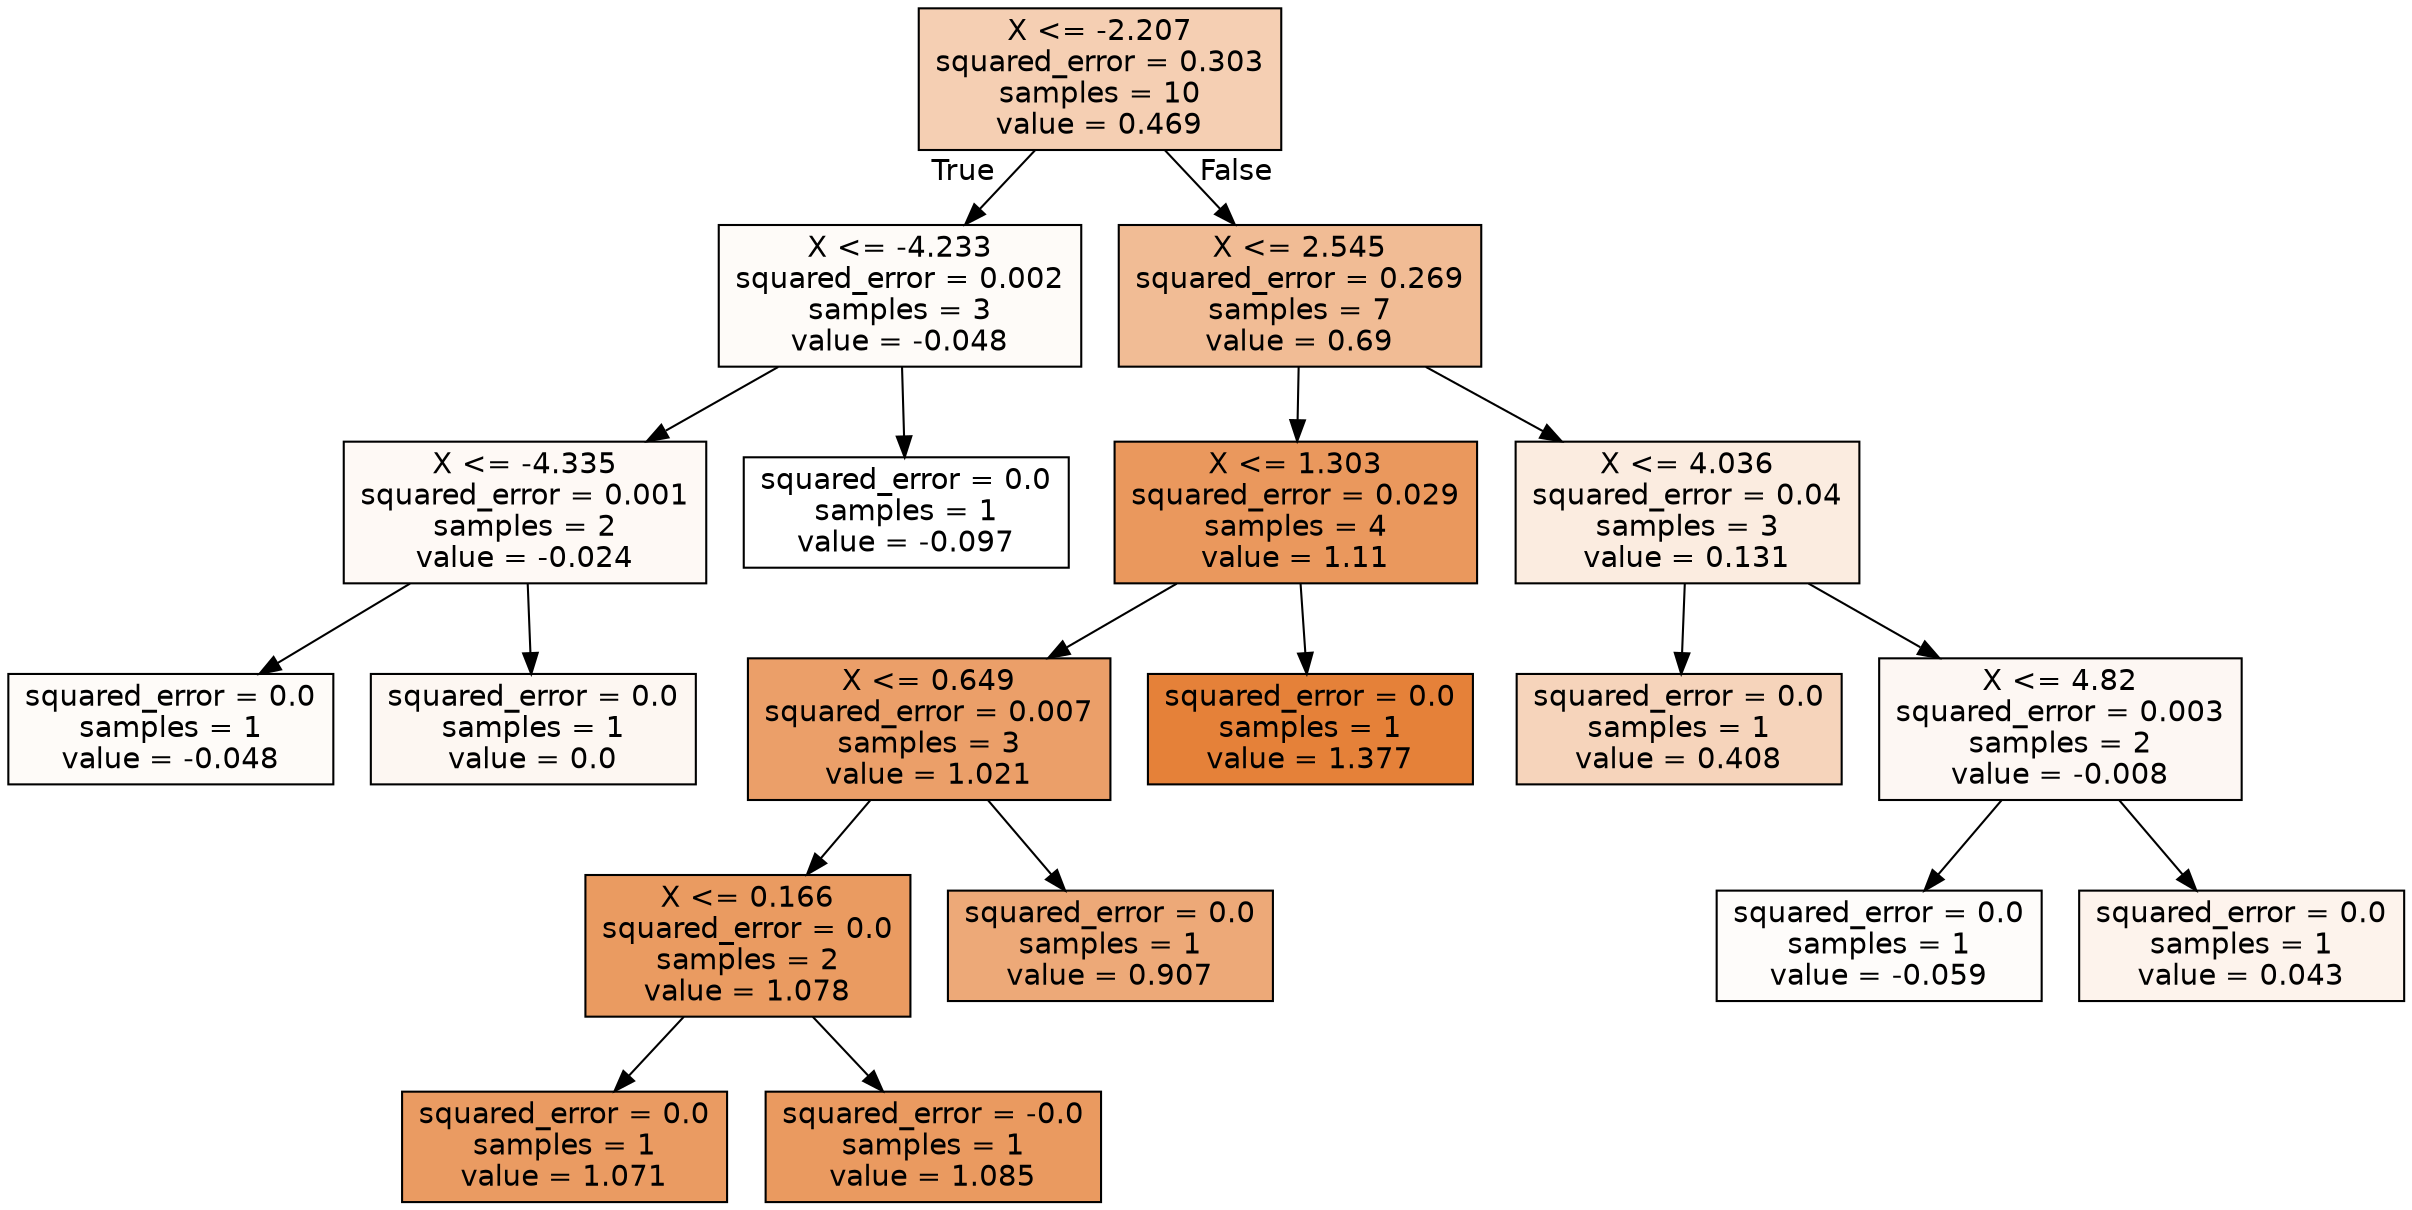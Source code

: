 digraph Tree {
node [shape=box, style="filled", color="black", fontname="helvetica"] ;
edge [fontname="helvetica"] ;
0 [label="X <= -2.207\nsquared_error = 0.303\nsamples = 10\nvalue = 0.469", fillcolor="#f5cfb3"] ;
1 [label="X <= -4.233\nsquared_error = 0.002\nsamples = 3\nvalue = -0.048", fillcolor="#fefbf8"] ;
0 -> 1 [labeldistance=2.5, labelangle=45, headlabel="True"] ;
2 [label="X <= -4.335\nsquared_error = 0.001\nsamples = 2\nvalue = -0.024", fillcolor="#fef9f5"] ;
1 -> 2 ;
3 [label="squared_error = 0.0\nsamples = 1\nvalue = -0.048", fillcolor="#fefbf8"] ;
2 -> 3 ;
4 [label="squared_error = 0.0\nsamples = 1\nvalue = 0.0", fillcolor="#fdf7f2"] ;
2 -> 4 ;
5 [label="squared_error = 0.0\nsamples = 1\nvalue = -0.097", fillcolor="#ffffff"] ;
1 -> 5 ;
6 [label="X <= 2.545\nsquared_error = 0.269\nsamples = 7\nvalue = 0.69", fillcolor="#f1bc95"] ;
0 -> 6 [labeldistance=2.5, labelangle=-45, headlabel="False"] ;
7 [label="X <= 1.303\nsquared_error = 0.029\nsamples = 4\nvalue = 1.11", fillcolor="#ea985d"] ;
6 -> 7 ;
8 [label="X <= 0.649\nsquared_error = 0.007\nsamples = 3\nvalue = 1.021", fillcolor="#eb9f69"] ;
7 -> 8 ;
9 [label="X <= 0.166\nsquared_error = 0.0\nsamples = 2\nvalue = 1.078", fillcolor="#ea9b61"] ;
8 -> 9 ;
10 [label="squared_error = 0.0\nsamples = 1\nvalue = 1.071", fillcolor="#ea9b62"] ;
9 -> 10 ;
11 [label="squared_error = -0.0\nsamples = 1\nvalue = 1.085", fillcolor="#ea9a60"] ;
9 -> 11 ;
12 [label="squared_error = 0.0\nsamples = 1\nvalue = 0.907", fillcolor="#eda978"] ;
8 -> 12 ;
13 [label="squared_error = 0.0\nsamples = 1\nvalue = 1.377", fillcolor="#e58139"] ;
7 -> 13 ;
14 [label="X <= 4.036\nsquared_error = 0.04\nsamples = 3\nvalue = 0.131", fillcolor="#fbece0"] ;
6 -> 14 ;
15 [label="squared_error = 0.0\nsamples = 1\nvalue = 0.408", fillcolor="#f6d4bb"] ;
14 -> 15 ;
16 [label="X <= 4.82\nsquared_error = 0.003\nsamples = 2\nvalue = -0.008", fillcolor="#fdf7f3"] ;
14 -> 16 ;
17 [label="squared_error = 0.0\nsamples = 1\nvalue = -0.059", fillcolor="#fefcfa"] ;
16 -> 17 ;
18 [label="squared_error = 0.0\nsamples = 1\nvalue = 0.043", fillcolor="#fdf3ec"] ;
16 -> 18 ;
}